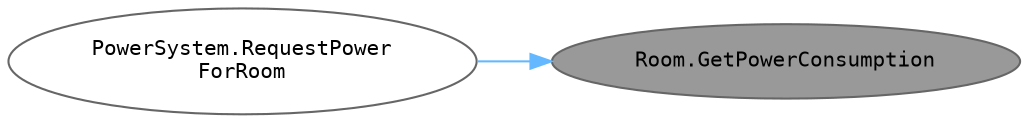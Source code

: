 digraph "Room.GetPowerConsumption"
{
 // INTERACTIVE_SVG=YES
 // LATEX_PDF_SIZE
  bgcolor="transparent";
  edge [fontname=Helvetica,fontsize=10,labelfontname=Helvetica,labelfontsize=10];
  node [fontname=Helvetica,fontsize=10,fontname=Consolas fontsize=10 style=filled height=0.2 width=0.4 margin=0.1];
  rankdir="RL";
  Node1 [id="Node000001",label="Room.GetPowerConsumption",height=0.2,width=0.4,color="gray40", fillcolor="grey60", style="filled", fontcolor="black",tooltip="최대 업그레이드 레벨을 반환합니다."];
  Node1 -> Node2 [id="edge1_Node000001_Node000002",dir="back",color="steelblue1",style="solid",tooltip=" "];
  Node2 [id="Node000002",label="PowerSystem.RequestPower\lForRoom",height=0.2,width=0.4,color="grey40", fillcolor="white", style="filled",URL="$class_power_system.html#af311ccf5242a2eba89ba389034c7e60e",tooltip="특정 방에 전원을 공급하거나 차단합니다. 전원을 끄는 요청은 항상 성공하며, 전원을 켜는 경우엔 남은 전력을 확인합니다."];
}
